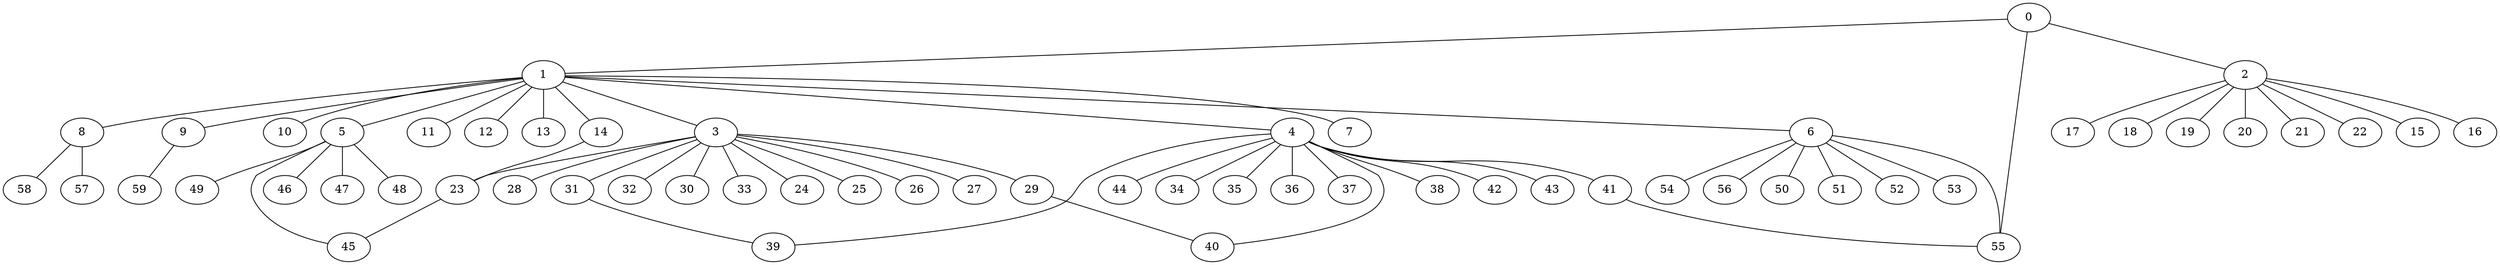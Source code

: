 
graph graphname {
    0 -- 1
0 -- 2
0 -- 55
1 -- 3
1 -- 4
1 -- 5
1 -- 6
1 -- 7
1 -- 8
1 -- 9
1 -- 10
1 -- 11
1 -- 12
1 -- 13
1 -- 14
2 -- 15
2 -- 16
2 -- 17
2 -- 18
2 -- 19
2 -- 20
2 -- 21
2 -- 22
3 -- 32
3 -- 33
3 -- 23
3 -- 24
3 -- 25
3 -- 26
3 -- 27
3 -- 28
3 -- 29
3 -- 30
3 -- 31
4 -- 34
4 -- 35
4 -- 36
4 -- 37
4 -- 38
4 -- 39
4 -- 40
4 -- 41
4 -- 42
4 -- 43
4 -- 44
5 -- 45
5 -- 46
5 -- 47
5 -- 48
5 -- 49
6 -- 50
6 -- 51
6 -- 52
6 -- 53
6 -- 54
6 -- 55
6 -- 56
8 -- 58
8 -- 57
9 -- 59
14 -- 23
23 -- 45
29 -- 40
31 -- 39
41 -- 55

}
